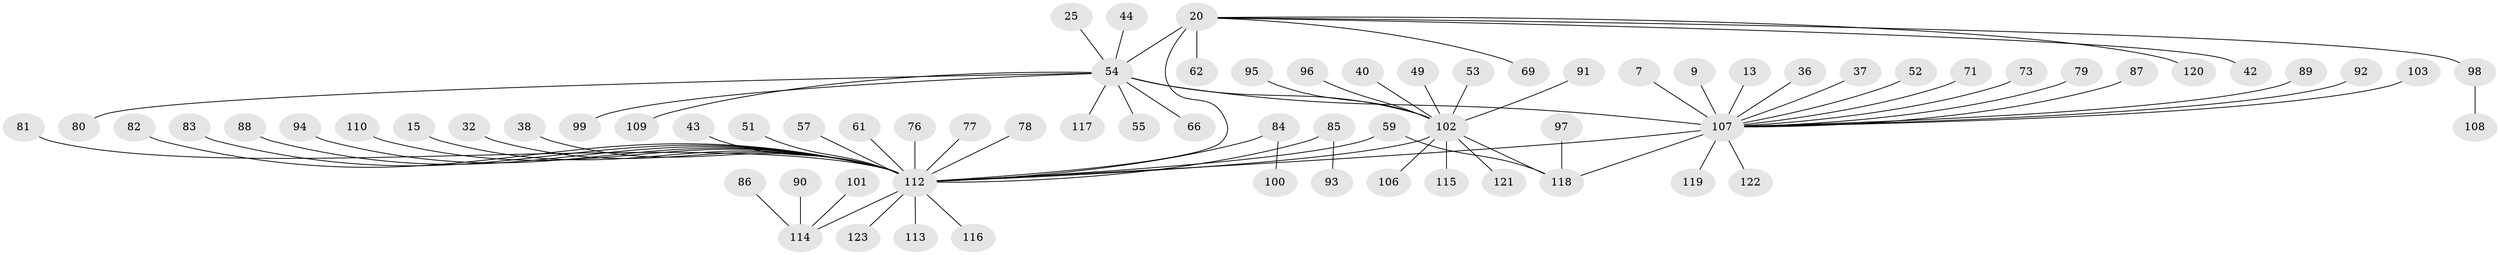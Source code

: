 // original degree distribution, {9: 0.016260162601626018, 16: 0.016260162601626018, 3: 0.04065040650406504, 6: 0.016260162601626018, 2: 0.23577235772357724, 1: 0.5691056910569106, 4: 0.024390243902439025, 8: 0.016260162601626018, 7: 0.008130081300813009, 5: 0.04878048780487805, 10: 0.008130081300813009}
// Generated by graph-tools (version 1.1) at 2025/51/03/04/25 21:51:12]
// undirected, 73 vertices, 76 edges
graph export_dot {
graph [start="1"]
  node [color=gray90,style=filled];
  7;
  9;
  13;
  15;
  20;
  25;
  32;
  36;
  37;
  38;
  40;
  42;
  43 [super="+39"];
  44;
  49;
  51;
  52;
  53 [super="+48"];
  54 [super="+26+29"];
  55;
  57 [super="+35"];
  59;
  61;
  62;
  66;
  69 [super="+33"];
  71;
  73;
  76;
  77;
  78;
  79;
  80 [super="+47"];
  81;
  82 [super="+31"];
  83;
  84;
  85;
  86;
  87;
  88;
  89;
  90;
  91;
  92;
  93;
  94;
  95;
  96;
  97;
  98;
  99;
  100;
  101;
  102 [super="+67+68+28+34+45+74"];
  103 [super="+72"];
  106;
  107 [super="+4+105"];
  108;
  109 [super="+65"];
  110;
  112 [super="+24+50+56+30+64"];
  113 [super="+22"];
  114 [super="+60"];
  115 [super="+104"];
  116;
  117;
  118 [super="+75+111"];
  119 [super="+6"];
  120;
  121 [super="+46"];
  122;
  123;
  7 -- 107;
  9 -- 107;
  13 -- 107;
  15 -- 112;
  20 -- 42;
  20 -- 54 [weight=3];
  20 -- 62;
  20 -- 98;
  20 -- 120;
  20 -- 69;
  20 -- 112;
  25 -- 54;
  32 -- 112;
  36 -- 107;
  37 -- 107;
  38 -- 112;
  40 -- 102;
  43 -- 112;
  44 -- 54;
  49 -- 102;
  51 -- 112;
  52 -- 107;
  53 -- 102;
  54 -- 66;
  54 -- 117;
  54 -- 107 [weight=3];
  54 -- 99;
  54 -- 55;
  54 -- 102 [weight=2];
  54 -- 80;
  54 -- 109;
  57 -- 112;
  59 -- 112;
  59 -- 118;
  61 -- 112;
  71 -- 107;
  73 -- 107;
  76 -- 112;
  77 -- 112;
  78 -- 112;
  79 -- 107;
  81 -- 112;
  82 -- 112;
  83 -- 112;
  84 -- 100;
  84 -- 112;
  85 -- 93;
  85 -- 112;
  86 -- 114;
  87 -- 107;
  88 -- 112;
  89 -- 107;
  90 -- 114;
  91 -- 102;
  92 -- 107;
  94 -- 112;
  95 -- 102;
  96 -- 102;
  97 -- 118;
  98 -- 108;
  101 -- 114;
  102 -- 115 [weight=2];
  102 -- 106;
  102 -- 121;
  102 -- 112 [weight=2];
  102 -- 118 [weight=3];
  103 -- 107;
  107 -- 122;
  107 -- 119;
  107 -- 112 [weight=5];
  107 -- 118;
  110 -- 112;
  112 -- 123;
  112 -- 113;
  112 -- 116;
  112 -- 114;
}
